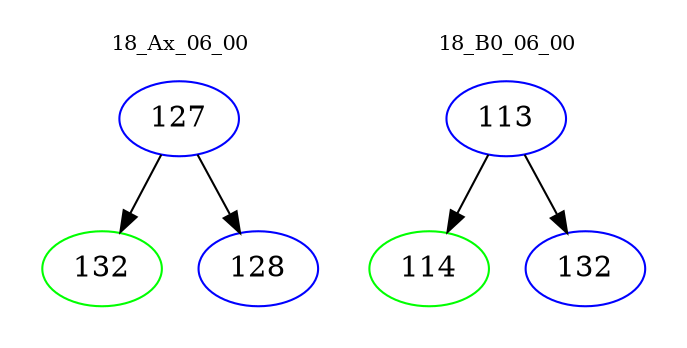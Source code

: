 digraph{
subgraph cluster_0 {
color = white
label = "18_Ax_06_00";
fontsize=10;
T0_127 [label="127", color="blue"]
T0_127 -> T0_132 [color="black"]
T0_132 [label="132", color="green"]
T0_127 -> T0_128 [color="black"]
T0_128 [label="128", color="blue"]
}
subgraph cluster_1 {
color = white
label = "18_B0_06_00";
fontsize=10;
T1_113 [label="113", color="blue"]
T1_113 -> T1_114 [color="black"]
T1_114 [label="114", color="green"]
T1_113 -> T1_132 [color="black"]
T1_132 [label="132", color="blue"]
}
}
